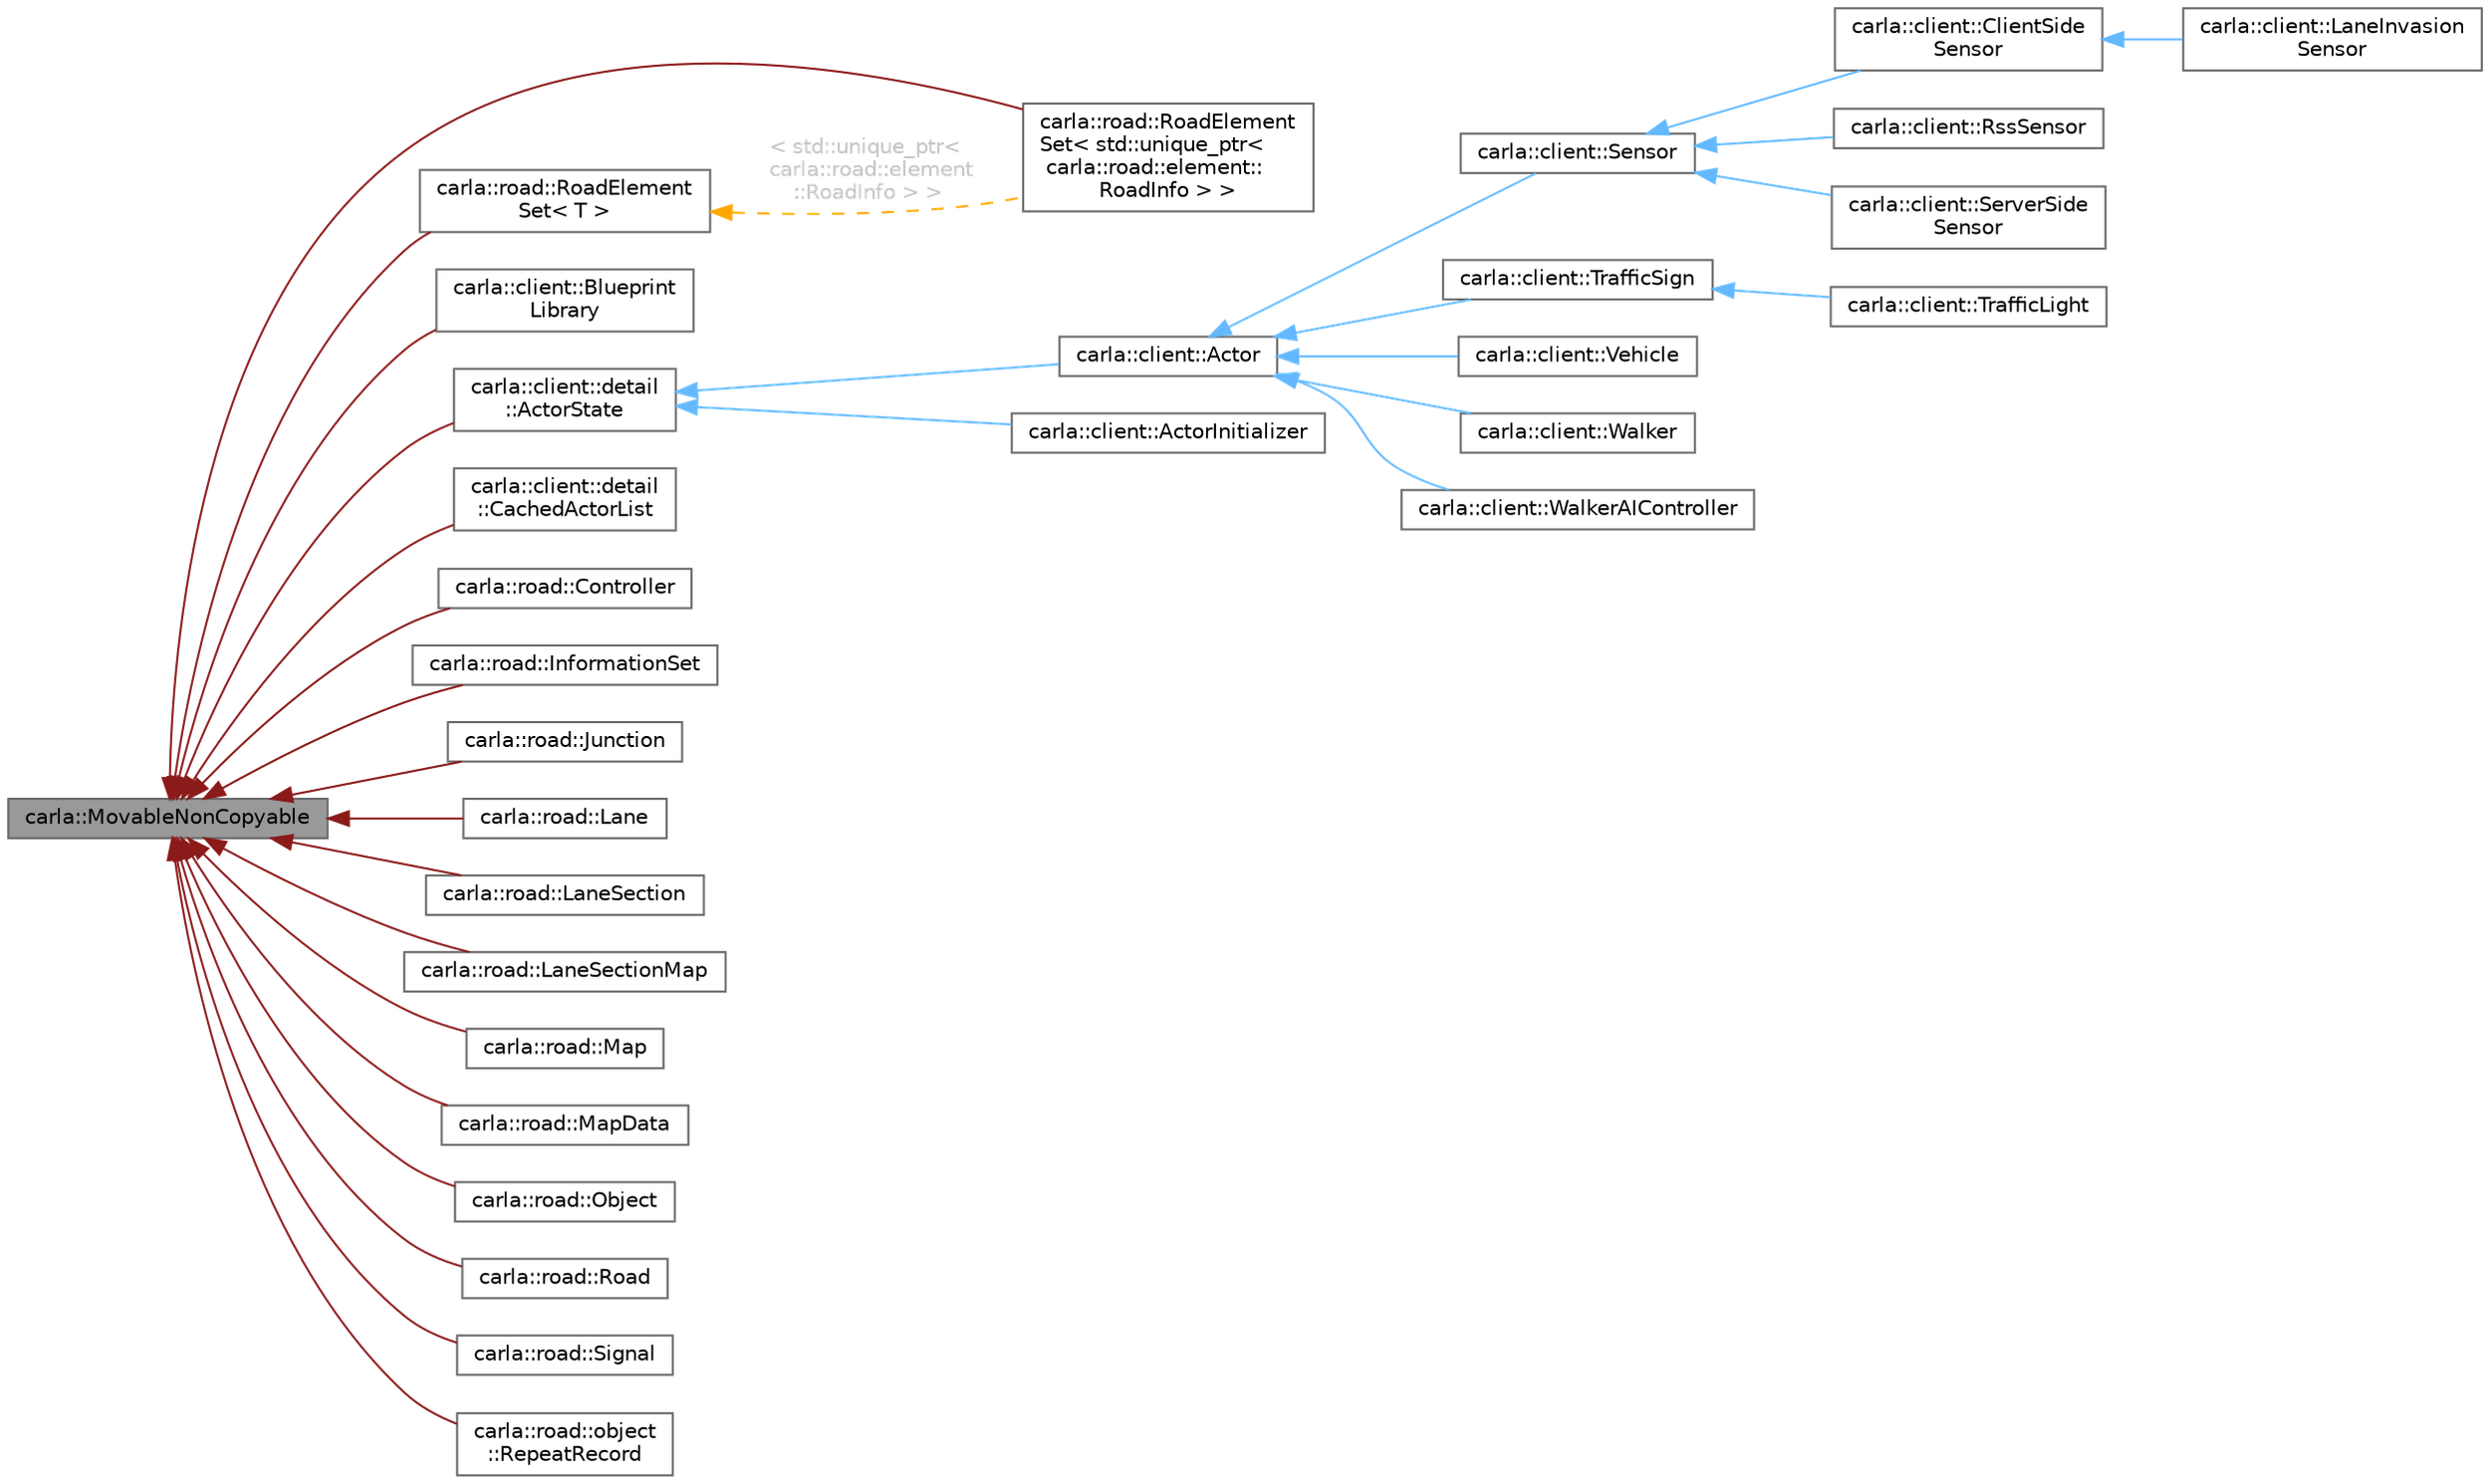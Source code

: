 digraph "carla::MovableNonCopyable"
{
 // INTERACTIVE_SVG=YES
 // LATEX_PDF_SIZE
  bgcolor="transparent";
  edge [fontname=Helvetica,fontsize=10,labelfontname=Helvetica,labelfontsize=10];
  node [fontname=Helvetica,fontsize=10,shape=box,height=0.2,width=0.4];
  rankdir="LR";
  Node1 [id="Node000001",label="carla::MovableNonCopyable",height=0.2,width=0.4,color="gray40", fillcolor="grey60", style="filled", fontcolor="black",tooltip="Inherit (privately) to suppress copy construction and assignment."];
  Node1 -> Node2 [id="edge1_Node000001_Node000002",dir="back",color="firebrick4",style="solid",tooltip=" "];
  Node2 [id="Node000002",label="carla::road::RoadElement\lSet\< std::unique_ptr\<\l carla::road::element::\lRoadInfo \> \>",height=0.2,width=0.4,color="gray40", fillcolor="white", style="filled",URL="$dc/dcf/classcarla_1_1road_1_1RoadElementSet.html",tooltip=" "];
  Node1 -> Node3 [id="edge2_Node000001_Node000003",dir="back",color="firebrick4",style="solid",tooltip=" "];
  Node3 [id="Node000003",label="carla::client::Blueprint\lLibrary",height=0.2,width=0.4,color="gray40", fillcolor="white", style="filled",URL="$df/dcc/classcarla_1_1client_1_1BlueprintLibrary.html",tooltip=" "];
  Node1 -> Node4 [id="edge3_Node000001_Node000004",dir="back",color="firebrick4",style="solid",tooltip=" "];
  Node4 [id="Node000004",label="carla::client::detail\l::ActorState",height=0.2,width=0.4,color="gray40", fillcolor="white", style="filled",URL="$d2/d06/classcarla_1_1client_1_1detail_1_1ActorState.html",tooltip="Internal state of an Actor."];
  Node4 -> Node5 [id="edge4_Node000004_Node000005",dir="back",color="steelblue1",style="solid",tooltip=" "];
  Node5 [id="Node000005",label="carla::client::Actor",height=0.2,width=0.4,color="gray40", fillcolor="white", style="filled",URL="$d6/da5/classcarla_1_1client_1_1Actor.html",tooltip="Represents an actor in the simulation."];
  Node5 -> Node6 [id="edge5_Node000005_Node000006",dir="back",color="steelblue1",style="solid",tooltip=" "];
  Node6 [id="Node000006",label="carla::client::Sensor",height=0.2,width=0.4,color="gray40", fillcolor="white", style="filled",URL="$da/dec/classcarla_1_1client_1_1Sensor.html",tooltip=" "];
  Node6 -> Node7 [id="edge6_Node000006_Node000007",dir="back",color="steelblue1",style="solid",tooltip=" "];
  Node7 [id="Node000007",label="carla::client::ClientSide\lSensor",height=0.2,width=0.4,color="gray40", fillcolor="white", style="filled",URL="$da/d2e/classcarla_1_1client_1_1ClientSideSensor.html",tooltip=" "];
  Node7 -> Node8 [id="edge7_Node000007_Node000008",dir="back",color="steelblue1",style="solid",tooltip=" "];
  Node8 [id="Node000008",label="carla::client::LaneInvasion\lSensor",height=0.2,width=0.4,color="gray40", fillcolor="white", style="filled",URL="$dc/d47/classcarla_1_1client_1_1LaneInvasionSensor.html",tooltip=" "];
  Node6 -> Node9 [id="edge8_Node000006_Node000009",dir="back",color="steelblue1",style="solid",tooltip=" "];
  Node9 [id="Node000009",label="carla::client::RssSensor",height=0.2,width=0.4,color="gray40", fillcolor="white", style="filled",URL="$d7/db6/classcarla_1_1client_1_1RssSensor.html",tooltip="The RSS Sensor class implementing the carla::client::Sensor interface This class is a proxy to the Rs..."];
  Node6 -> Node10 [id="edge9_Node000006_Node000010",dir="back",color="steelblue1",style="solid",tooltip=" "];
  Node10 [id="Node000010",label="carla::client::ServerSide\lSensor",height=0.2,width=0.4,color="gray40", fillcolor="white", style="filled",URL="$de/d68/classcarla_1_1client_1_1ServerSideSensor.html",tooltip=" "];
  Node5 -> Node11 [id="edge10_Node000005_Node000011",dir="back",color="steelblue1",style="solid",tooltip=" "];
  Node11 [id="Node000011",label="carla::client::TrafficSign",height=0.2,width=0.4,color="gray40", fillcolor="white", style="filled",URL="$dc/d5c/classcarla_1_1client_1_1TrafficSign.html",tooltip=" "];
  Node11 -> Node12 [id="edge11_Node000011_Node000012",dir="back",color="steelblue1",style="solid",tooltip=" "];
  Node12 [id="Node000012",label="carla::client::TrafficLight",height=0.2,width=0.4,color="gray40", fillcolor="white", style="filled",URL="$df/def/classcarla_1_1client_1_1TrafficLight.html",tooltip=" "];
  Node5 -> Node13 [id="edge12_Node000005_Node000013",dir="back",color="steelblue1",style="solid",tooltip=" "];
  Node13 [id="Node000013",label="carla::client::Vehicle",height=0.2,width=0.4,color="gray40", fillcolor="white", style="filled",URL="$d9/dc6/classcarla_1_1client_1_1Vehicle.html",tooltip=" "];
  Node5 -> Node14 [id="edge13_Node000005_Node000014",dir="back",color="steelblue1",style="solid",tooltip=" "];
  Node14 [id="Node000014",label="carla::client::Walker",height=0.2,width=0.4,color="gray40", fillcolor="white", style="filled",URL="$de/d2b/classcarla_1_1client_1_1Walker.html",tooltip=" "];
  Node5 -> Node15 [id="edge14_Node000005_Node000015",dir="back",color="steelblue1",style="solid",tooltip=" "];
  Node15 [id="Node000015",label="carla::client::WalkerAIController",height=0.2,width=0.4,color="gray40", fillcolor="white", style="filled",URL="$d0/d52/classcarla_1_1client_1_1WalkerAIController.html",tooltip=" "];
  Node4 -> Node16 [id="edge15_Node000004_Node000016",dir="back",color="steelblue1",style="solid",tooltip=" "];
  Node16 [id="Node000016",label="carla::client::ActorInitializer",height=0.2,width=0.4,color="gray40", fillcolor="white", style="filled",URL="$d9/dea/classcarla_1_1client_1_1ActorInitializer.html",tooltip="Used to initialize Actor classes."];
  Node1 -> Node17 [id="edge16_Node000001_Node000017",dir="back",color="firebrick4",style="solid",tooltip=" "];
  Node17 [id="Node000017",label="carla::client::detail\l::CachedActorList",height=0.2,width=0.4,color="gray40", fillcolor="white", style="filled",URL="$de/dfc/classcarla_1_1client_1_1detail_1_1CachedActorList.html",tooltip="Keeps a list of actor descriptions to avoid requesting each time the descriptions to the server."];
  Node1 -> Node18 [id="edge17_Node000001_Node000018",dir="back",color="firebrick4",style="solid",tooltip=" "];
  Node18 [id="Node000018",label="carla::road::Controller",height=0.2,width=0.4,color="gray40", fillcolor="white", style="filled",URL="$dc/d62/classcarla_1_1road_1_1Controller.html",tooltip=" "];
  Node1 -> Node19 [id="edge18_Node000001_Node000019",dir="back",color="firebrick4",style="solid",tooltip=" "];
  Node19 [id="Node000019",label="carla::road::InformationSet",height=0.2,width=0.4,color="gray40", fillcolor="white", style="filled",URL="$d4/d28/classcarla_1_1road_1_1InformationSet.html",tooltip=" "];
  Node1 -> Node20 [id="edge19_Node000001_Node000020",dir="back",color="firebrick4",style="solid",tooltip=" "];
  Node20 [id="Node000020",label="carla::road::Junction",height=0.2,width=0.4,color="gray40", fillcolor="white", style="filled",URL="$dd/dc6/classcarla_1_1road_1_1Junction.html",tooltip=" "];
  Node1 -> Node21 [id="edge20_Node000001_Node000021",dir="back",color="firebrick4",style="solid",tooltip=" "];
  Node21 [id="Node000021",label="carla::road::Lane",height=0.2,width=0.4,color="gray40", fillcolor="white", style="filled",URL="$df/d85/classcarla_1_1road_1_1Lane.html",tooltip=" "];
  Node1 -> Node22 [id="edge21_Node000001_Node000022",dir="back",color="firebrick4",style="solid",tooltip=" "];
  Node22 [id="Node000022",label="carla::road::LaneSection",height=0.2,width=0.4,color="gray40", fillcolor="white", style="filled",URL="$dd/d80/classcarla_1_1road_1_1LaneSection.html",tooltip=" "];
  Node1 -> Node23 [id="edge22_Node000001_Node000023",dir="back",color="firebrick4",style="solid",tooltip=" "];
  Node23 [id="Node000023",label="carla::road::LaneSectionMap",height=0.2,width=0.4,color="gray40", fillcolor="white", style="filled",URL="$d9/dab/classcarla_1_1road_1_1LaneSectionMap.html",tooltip=" "];
  Node1 -> Node24 [id="edge23_Node000001_Node000024",dir="back",color="firebrick4",style="solid",tooltip=" "];
  Node24 [id="Node000024",label="carla::road::Map",height=0.2,width=0.4,color="gray40", fillcolor="white", style="filled",URL="$d0/d34/classcarla_1_1road_1_1Map.html",tooltip=" "];
  Node1 -> Node25 [id="edge24_Node000001_Node000025",dir="back",color="firebrick4",style="solid",tooltip=" "];
  Node25 [id="Node000025",label="carla::road::MapData",height=0.2,width=0.4,color="gray40", fillcolor="white", style="filled",URL="$da/d3b/classcarla_1_1road_1_1MapData.html",tooltip=" "];
  Node1 -> Node26 [id="edge25_Node000001_Node000026",dir="back",color="firebrick4",style="solid",tooltip=" "];
  Node26 [id="Node000026",label="carla::road::Object",height=0.2,width=0.4,color="gray40", fillcolor="white", style="filled",URL="$d0/dd6/classcarla_1_1road_1_1Object.html",tooltip=" "];
  Node1 -> Node27 [id="edge26_Node000001_Node000027",dir="back",color="firebrick4",style="solid",tooltip=" "];
  Node27 [id="Node000027",label="carla::road::Road",height=0.2,width=0.4,color="gray40", fillcolor="white", style="filled",URL="$dd/de6/classcarla_1_1road_1_1Road.html",tooltip=" "];
  Node1 -> Node28 [id="edge27_Node000001_Node000028",dir="back",color="firebrick4",style="solid",tooltip=" "];
  Node28 [id="Node000028",label="carla::road::RoadElement\lSet\< T \>",height=0.2,width=0.4,color="gray40", fillcolor="white", style="filled",URL="$dc/dcf/classcarla_1_1road_1_1RoadElementSet.html",tooltip="A set of elements ordered by its position on the road."];
  Node28 -> Node2 [id="edge28_Node000028_Node000002",dir="back",color="orange",style="dashed",tooltip=" ",label=" \< std::unique_ptr\<\l carla::road::element\l::RoadInfo \> \>",fontcolor="grey" ];
  Node1 -> Node29 [id="edge29_Node000001_Node000029",dir="back",color="firebrick4",style="solid",tooltip=" "];
  Node29 [id="Node000029",label="carla::road::Signal",height=0.2,width=0.4,color="gray40", fillcolor="white", style="filled",URL="$da/da8/classcarla_1_1road_1_1Signal.html",tooltip=" "];
  Node1 -> Node30 [id="edge30_Node000001_Node000030",dir="back",color="firebrick4",style="solid",tooltip=" "];
  Node30 [id="Node000030",label="carla::road::object\l::RepeatRecord",height=0.2,width=0.4,color="gray40", fillcolor="white", style="filled",URL="$df/d23/classcarla_1_1road_1_1object_1_1RepeatRecord.html",tooltip=" "];
}

